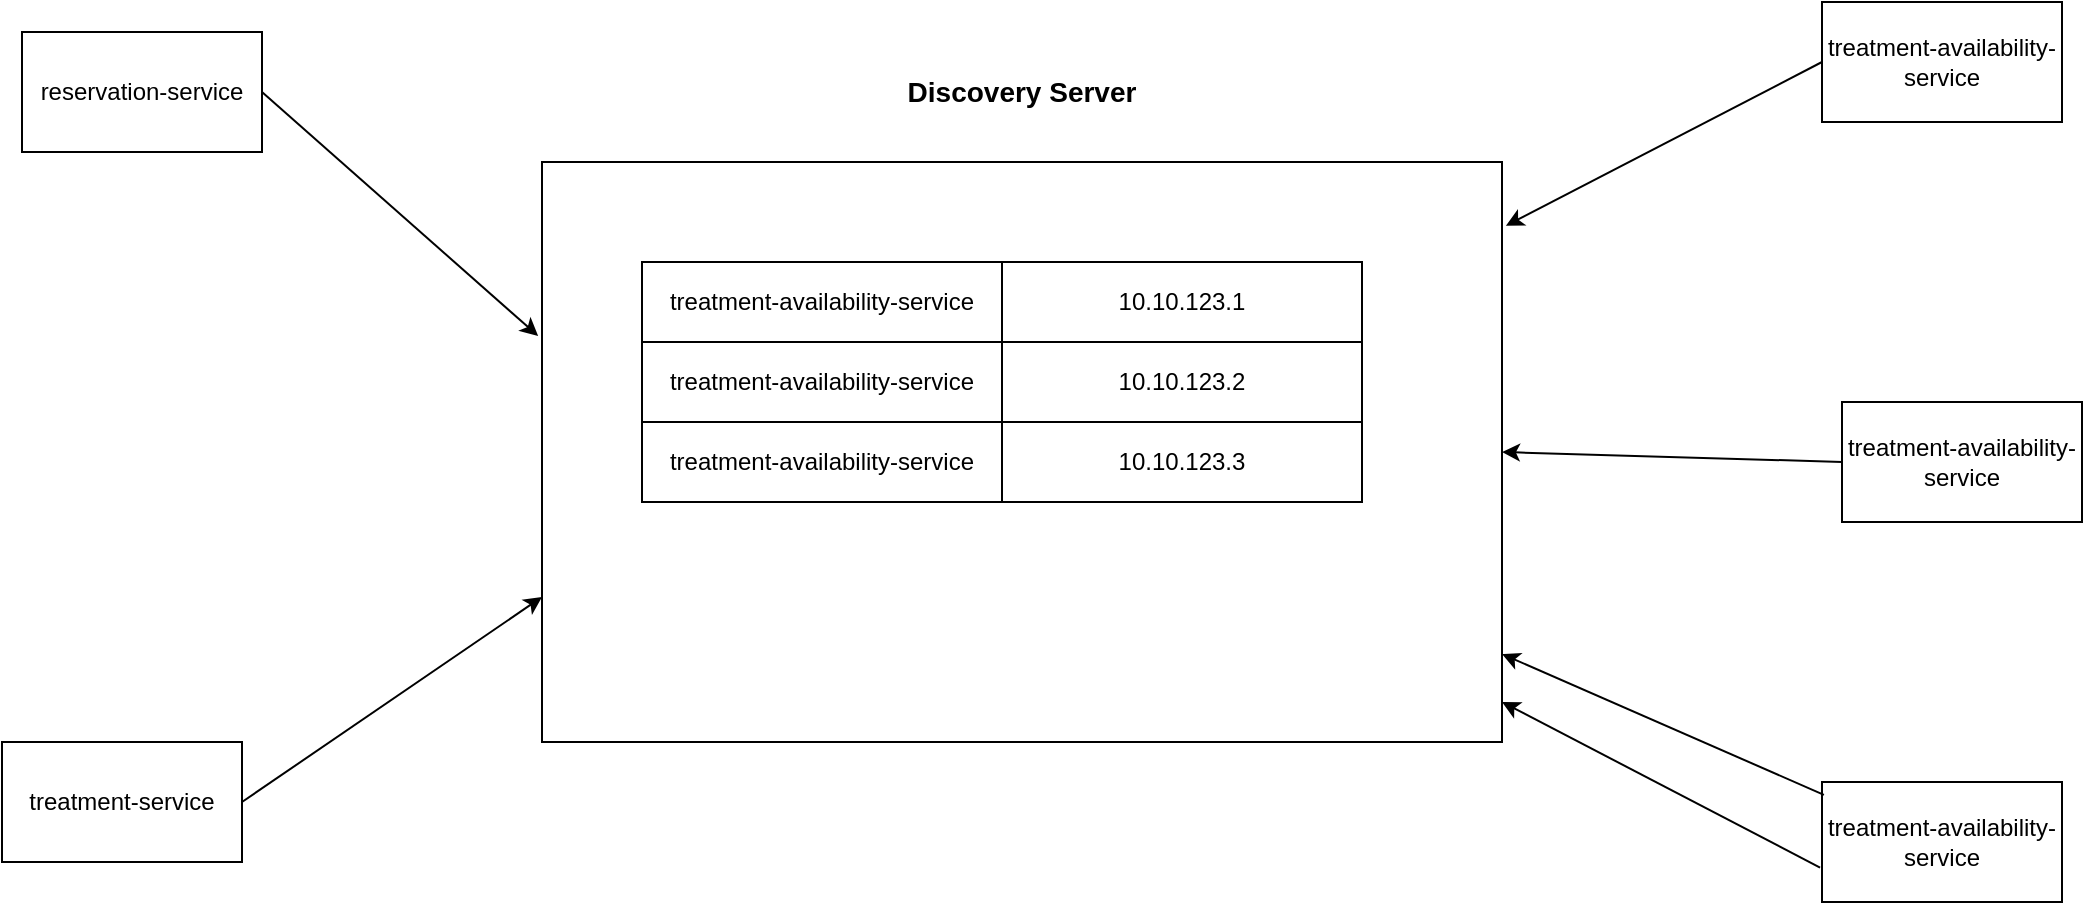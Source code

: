 <mxfile version="22.1.0" type="device">
  <diagram name="Page-1" id="SgxBNJGfRNbBI8boRf72">
    <mxGraphModel dx="2261" dy="750" grid="1" gridSize="10" guides="1" tooltips="1" connect="1" arrows="1" fold="1" page="1" pageScale="1" pageWidth="827" pageHeight="1169" math="0" shadow="0">
      <root>
        <mxCell id="0" />
        <mxCell id="1" parent="0" />
        <mxCell id="CkG8hnrmna6ZqJMcQn-k-1" value="" style="rounded=0;whiteSpace=wrap;html=1;" vertex="1" parent="1">
          <mxGeometry x="200" y="190" width="480" height="290" as="geometry" />
        </mxCell>
        <mxCell id="CkG8hnrmna6ZqJMcQn-k-2" value="reservation-service" style="rounded=0;whiteSpace=wrap;html=1;" vertex="1" parent="1">
          <mxGeometry x="-60" y="125" width="120" height="60" as="geometry" />
        </mxCell>
        <mxCell id="CkG8hnrmna6ZqJMcQn-k-3" value="treatment-availability-service" style="rounded=0;whiteSpace=wrap;html=1;" vertex="1" parent="1">
          <mxGeometry x="840" y="500" width="120" height="60" as="geometry" />
        </mxCell>
        <mxCell id="CkG8hnrmna6ZqJMcQn-k-4" value="treatment-service" style="rounded=0;whiteSpace=wrap;html=1;" vertex="1" parent="1">
          <mxGeometry x="-70" y="480" width="120" height="60" as="geometry" />
        </mxCell>
        <mxCell id="CkG8hnrmna6ZqJMcQn-k-5" value="treatment-availability-service" style="rounded=0;whiteSpace=wrap;html=1;" vertex="1" parent="1">
          <mxGeometry x="850" y="310" width="120" height="60" as="geometry" />
        </mxCell>
        <mxCell id="CkG8hnrmna6ZqJMcQn-k-6" value="treatment-availability-service" style="rounded=0;whiteSpace=wrap;html=1;" vertex="1" parent="1">
          <mxGeometry x="840" y="110" width="120" height="60" as="geometry" />
        </mxCell>
        <mxCell id="CkG8hnrmna6ZqJMcQn-k-7" value="" style="endArrow=classic;html=1;rounded=0;exitX=1;exitY=0.5;exitDx=0;exitDy=0;entryX=-0.004;entryY=0.3;entryDx=0;entryDy=0;entryPerimeter=0;" edge="1" parent="1" source="CkG8hnrmna6ZqJMcQn-k-2" target="CkG8hnrmna6ZqJMcQn-k-1">
          <mxGeometry width="50" height="50" relative="1" as="geometry">
            <mxPoint x="390" y="410" as="sourcePoint" />
            <mxPoint x="440" y="360" as="targetPoint" />
          </mxGeometry>
        </mxCell>
        <mxCell id="CkG8hnrmna6ZqJMcQn-k-8" value="" style="endArrow=classic;html=1;rounded=0;exitX=1;exitY=0.5;exitDx=0;exitDy=0;entryX=0;entryY=0.75;entryDx=0;entryDy=0;" edge="1" parent="1" source="CkG8hnrmna6ZqJMcQn-k-4" target="CkG8hnrmna6ZqJMcQn-k-1">
          <mxGeometry width="50" height="50" relative="1" as="geometry">
            <mxPoint x="390" y="410" as="sourcePoint" />
            <mxPoint x="440" y="360" as="targetPoint" />
          </mxGeometry>
        </mxCell>
        <mxCell id="CkG8hnrmna6ZqJMcQn-k-9" value="" style="endArrow=classic;html=1;rounded=0;exitX=0;exitY=0.5;exitDx=0;exitDy=0;entryX=1.004;entryY=0.11;entryDx=0;entryDy=0;entryPerimeter=0;" edge="1" parent="1" source="CkG8hnrmna6ZqJMcQn-k-6" target="CkG8hnrmna6ZqJMcQn-k-1">
          <mxGeometry width="50" height="50" relative="1" as="geometry">
            <mxPoint x="390" y="410" as="sourcePoint" />
            <mxPoint x="440" y="360" as="targetPoint" />
          </mxGeometry>
        </mxCell>
        <mxCell id="CkG8hnrmna6ZqJMcQn-k-10" value="" style="endArrow=classic;html=1;rounded=0;exitX=0;exitY=0.5;exitDx=0;exitDy=0;entryX=1;entryY=0.5;entryDx=0;entryDy=0;" edge="1" parent="1" source="CkG8hnrmna6ZqJMcQn-k-5" target="CkG8hnrmna6ZqJMcQn-k-1">
          <mxGeometry width="50" height="50" relative="1" as="geometry">
            <mxPoint x="878" y="218" as="sourcePoint" />
            <mxPoint x="700" y="320" as="targetPoint" />
          </mxGeometry>
        </mxCell>
        <mxCell id="CkG8hnrmna6ZqJMcQn-k-11" value="" style="endArrow=classic;html=1;rounded=0;exitX=-0.008;exitY=0.713;exitDx=0;exitDy=0;exitPerimeter=0;" edge="1" parent="1" source="CkG8hnrmna6ZqJMcQn-k-3" target="CkG8hnrmna6ZqJMcQn-k-1">
          <mxGeometry width="50" height="50" relative="1" as="geometry">
            <mxPoint x="680" y="565" as="sourcePoint" />
            <mxPoint x="685" y="460" as="targetPoint" />
          </mxGeometry>
        </mxCell>
        <mxCell id="CkG8hnrmna6ZqJMcQn-k-12" value="" style="endArrow=classic;html=1;rounded=0;exitX=0.008;exitY=0.107;exitDx=0;exitDy=0;exitPerimeter=0;" edge="1" parent="1" source="CkG8hnrmna6ZqJMcQn-k-3">
          <mxGeometry width="50" height="50" relative="1" as="geometry">
            <mxPoint x="876" y="550" as="sourcePoint" />
            <mxPoint x="680" y="436" as="targetPoint" />
          </mxGeometry>
        </mxCell>
        <mxCell id="CkG8hnrmna6ZqJMcQn-k-13" value="treatment-availability-service" style="rounded=0;whiteSpace=wrap;html=1;" vertex="1" parent="1">
          <mxGeometry x="250" y="240" width="180" height="40" as="geometry" />
        </mxCell>
        <mxCell id="CkG8hnrmna6ZqJMcQn-k-14" value="treatment-availability-service" style="rounded=0;whiteSpace=wrap;html=1;" vertex="1" parent="1">
          <mxGeometry x="250" y="280" width="180" height="40" as="geometry" />
        </mxCell>
        <mxCell id="CkG8hnrmna6ZqJMcQn-k-15" value="treatment-availability-service" style="rounded=0;whiteSpace=wrap;html=1;" vertex="1" parent="1">
          <mxGeometry x="250" y="320" width="180" height="40" as="geometry" />
        </mxCell>
        <mxCell id="CkG8hnrmna6ZqJMcQn-k-16" value="10.10.123.1" style="rounded=0;whiteSpace=wrap;html=1;" vertex="1" parent="1">
          <mxGeometry x="430" y="240" width="180" height="40" as="geometry" />
        </mxCell>
        <mxCell id="CkG8hnrmna6ZqJMcQn-k-17" value="10.10.123.2" style="rounded=0;whiteSpace=wrap;html=1;" vertex="1" parent="1">
          <mxGeometry x="430" y="280" width="180" height="40" as="geometry" />
        </mxCell>
        <mxCell id="CkG8hnrmna6ZqJMcQn-k-18" value="10.10.123.3" style="rounded=0;whiteSpace=wrap;html=1;" vertex="1" parent="1">
          <mxGeometry x="430" y="320" width="180" height="40" as="geometry" />
        </mxCell>
        <mxCell id="CkG8hnrmna6ZqJMcQn-k-19" value="Discovery Server" style="text;html=1;strokeColor=none;fillColor=none;align=center;verticalAlign=middle;whiteSpace=wrap;rounded=0;fontStyle=1;fontSize=14;" vertex="1" parent="1">
          <mxGeometry x="375" y="140" width="130" height="30" as="geometry" />
        </mxCell>
      </root>
    </mxGraphModel>
  </diagram>
</mxfile>
